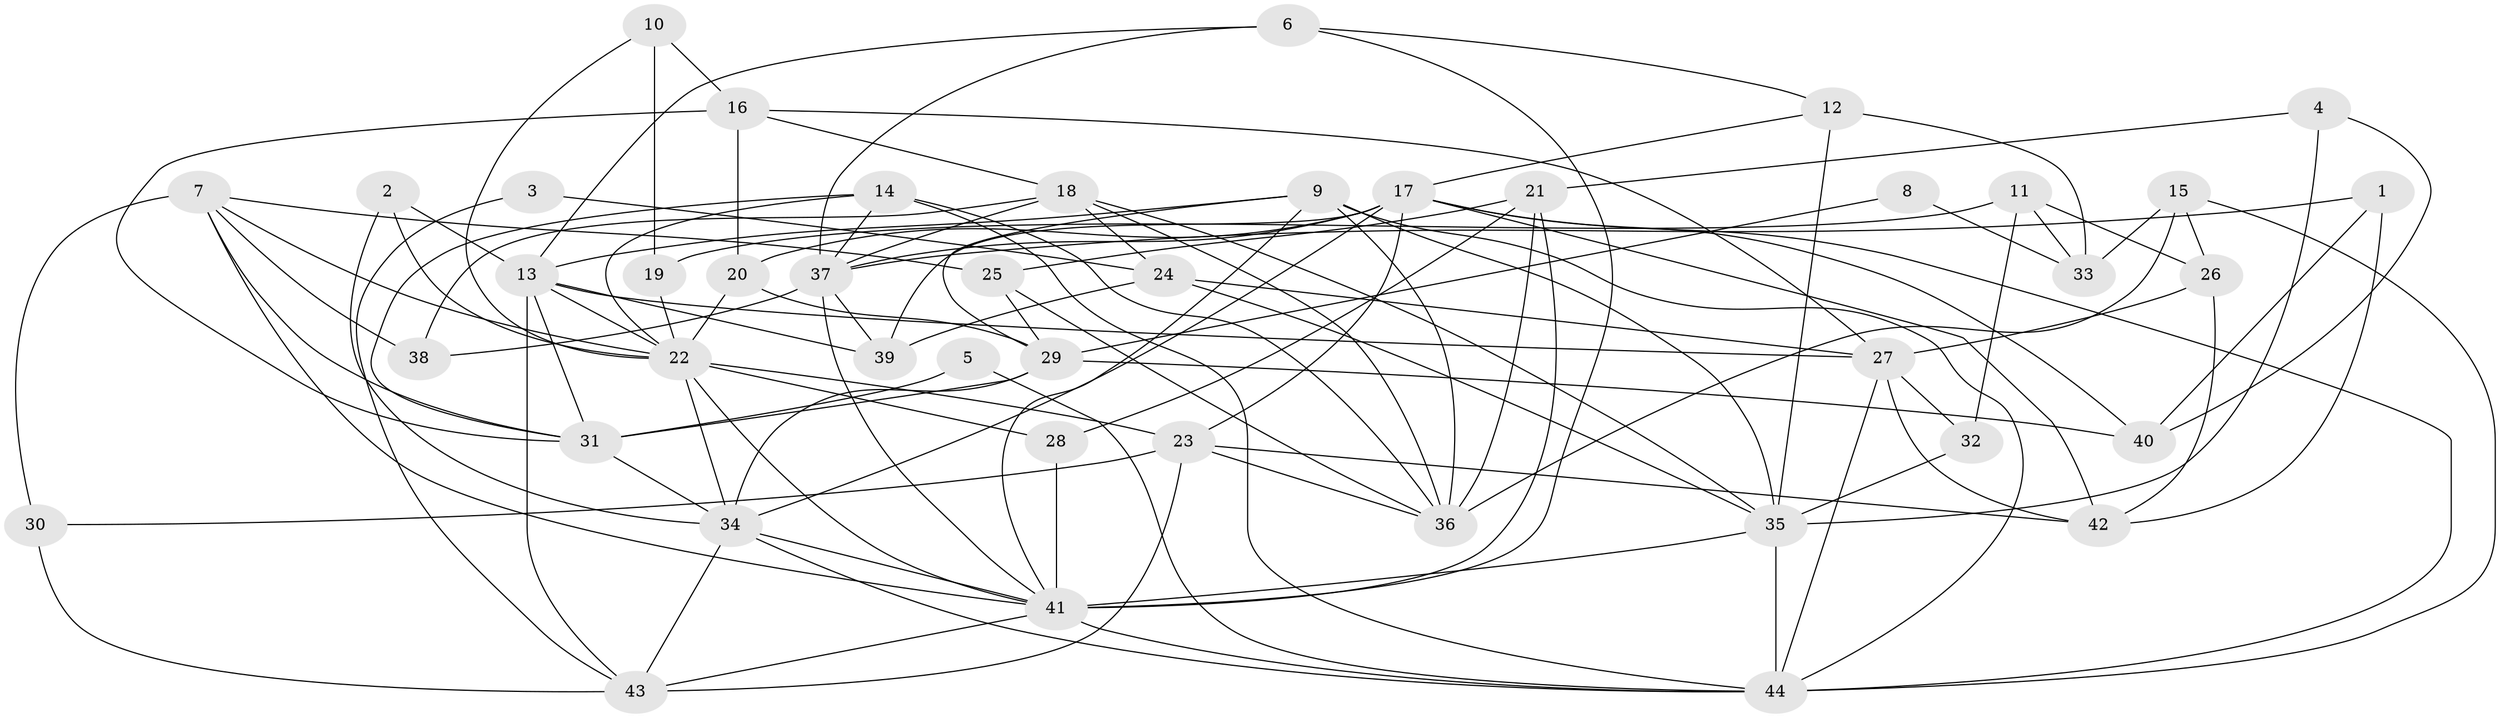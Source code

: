 // original degree distribution, {3: 0.3218390804597701, 9: 0.011494252873563218, 4: 0.22988505747126436, 6: 0.09195402298850575, 2: 0.13793103448275862, 7: 0.022988505747126436, 5: 0.14942528735632185, 8: 0.034482758620689655}
// Generated by graph-tools (version 1.1) at 2025/02/03/09/25 03:02:05]
// undirected, 44 vertices, 114 edges
graph export_dot {
graph [start="1"]
  node [color=gray90,style=filled];
  1;
  2;
  3;
  4;
  5;
  6;
  7;
  8;
  9;
  10;
  11;
  12;
  13;
  14;
  15;
  16;
  17;
  18;
  19;
  20;
  21;
  22;
  23;
  24;
  25;
  26;
  27;
  28;
  29;
  30;
  31;
  32;
  33;
  34;
  35;
  36;
  37;
  38;
  39;
  40;
  41;
  42;
  43;
  44;
  1 -- 37 [weight=1.0];
  1 -- 40 [weight=1.0];
  1 -- 42 [weight=1.0];
  2 -- 13 [weight=2.0];
  2 -- 22 [weight=1.0];
  2 -- 34 [weight=1.0];
  3 -- 24 [weight=1.0];
  3 -- 43 [weight=1.0];
  4 -- 21 [weight=1.0];
  4 -- 35 [weight=1.0];
  4 -- 40 [weight=1.0];
  5 -- 31 [weight=1.0];
  5 -- 44 [weight=1.0];
  6 -- 12 [weight=1.0];
  6 -- 13 [weight=1.0];
  6 -- 37 [weight=1.0];
  6 -- 41 [weight=1.0];
  7 -- 22 [weight=1.0];
  7 -- 25 [weight=1.0];
  7 -- 30 [weight=1.0];
  7 -- 31 [weight=1.0];
  7 -- 38 [weight=1.0];
  7 -- 41 [weight=1.0];
  8 -- 29 [weight=2.0];
  8 -- 33 [weight=1.0];
  9 -- 13 [weight=1.0];
  9 -- 29 [weight=1.0];
  9 -- 35 [weight=1.0];
  9 -- 36 [weight=1.0];
  9 -- 41 [weight=1.0];
  9 -- 44 [weight=1.0];
  10 -- 16 [weight=1.0];
  10 -- 19 [weight=1.0];
  10 -- 22 [weight=1.0];
  11 -- 19 [weight=1.0];
  11 -- 26 [weight=1.0];
  11 -- 32 [weight=1.0];
  11 -- 33 [weight=1.0];
  12 -- 17 [weight=1.0];
  12 -- 33 [weight=1.0];
  12 -- 35 [weight=1.0];
  13 -- 22 [weight=1.0];
  13 -- 27 [weight=1.0];
  13 -- 31 [weight=1.0];
  13 -- 39 [weight=1.0];
  13 -- 43 [weight=1.0];
  14 -- 22 [weight=1.0];
  14 -- 31 [weight=1.0];
  14 -- 36 [weight=1.0];
  14 -- 37 [weight=1.0];
  14 -- 44 [weight=1.0];
  15 -- 26 [weight=1.0];
  15 -- 33 [weight=1.0];
  15 -- 36 [weight=1.0];
  15 -- 44 [weight=1.0];
  16 -- 18 [weight=1.0];
  16 -- 20 [weight=1.0];
  16 -- 27 [weight=1.0];
  16 -- 31 [weight=1.0];
  17 -- 20 [weight=1.0];
  17 -- 23 [weight=1.0];
  17 -- 34 [weight=1.0];
  17 -- 37 [weight=2.0];
  17 -- 39 [weight=1.0];
  17 -- 40 [weight=1.0];
  17 -- 42 [weight=1.0];
  17 -- 44 [weight=1.0];
  18 -- 24 [weight=1.0];
  18 -- 35 [weight=1.0];
  18 -- 36 [weight=1.0];
  18 -- 37 [weight=1.0];
  18 -- 38 [weight=1.0];
  19 -- 22 [weight=1.0];
  20 -- 22 [weight=1.0];
  20 -- 29 [weight=1.0];
  21 -- 25 [weight=1.0];
  21 -- 28 [weight=1.0];
  21 -- 36 [weight=2.0];
  21 -- 41 [weight=2.0];
  22 -- 23 [weight=2.0];
  22 -- 28 [weight=1.0];
  22 -- 34 [weight=1.0];
  22 -- 41 [weight=1.0];
  23 -- 30 [weight=1.0];
  23 -- 36 [weight=1.0];
  23 -- 42 [weight=1.0];
  23 -- 43 [weight=1.0];
  24 -- 27 [weight=2.0];
  24 -- 35 [weight=2.0];
  24 -- 39 [weight=1.0];
  25 -- 29 [weight=1.0];
  25 -- 36 [weight=1.0];
  26 -- 27 [weight=1.0];
  26 -- 42 [weight=1.0];
  27 -- 32 [weight=1.0];
  27 -- 42 [weight=1.0];
  27 -- 44 [weight=1.0];
  28 -- 41 [weight=2.0];
  29 -- 31 [weight=1.0];
  29 -- 34 [weight=1.0];
  29 -- 40 [weight=1.0];
  30 -- 43 [weight=1.0];
  31 -- 34 [weight=1.0];
  32 -- 35 [weight=2.0];
  34 -- 41 [weight=1.0];
  34 -- 43 [weight=1.0];
  34 -- 44 [weight=1.0];
  35 -- 41 [weight=1.0];
  35 -- 44 [weight=1.0];
  37 -- 38 [weight=1.0];
  37 -- 39 [weight=1.0];
  37 -- 41 [weight=1.0];
  41 -- 43 [weight=1.0];
  41 -- 44 [weight=1.0];
}
